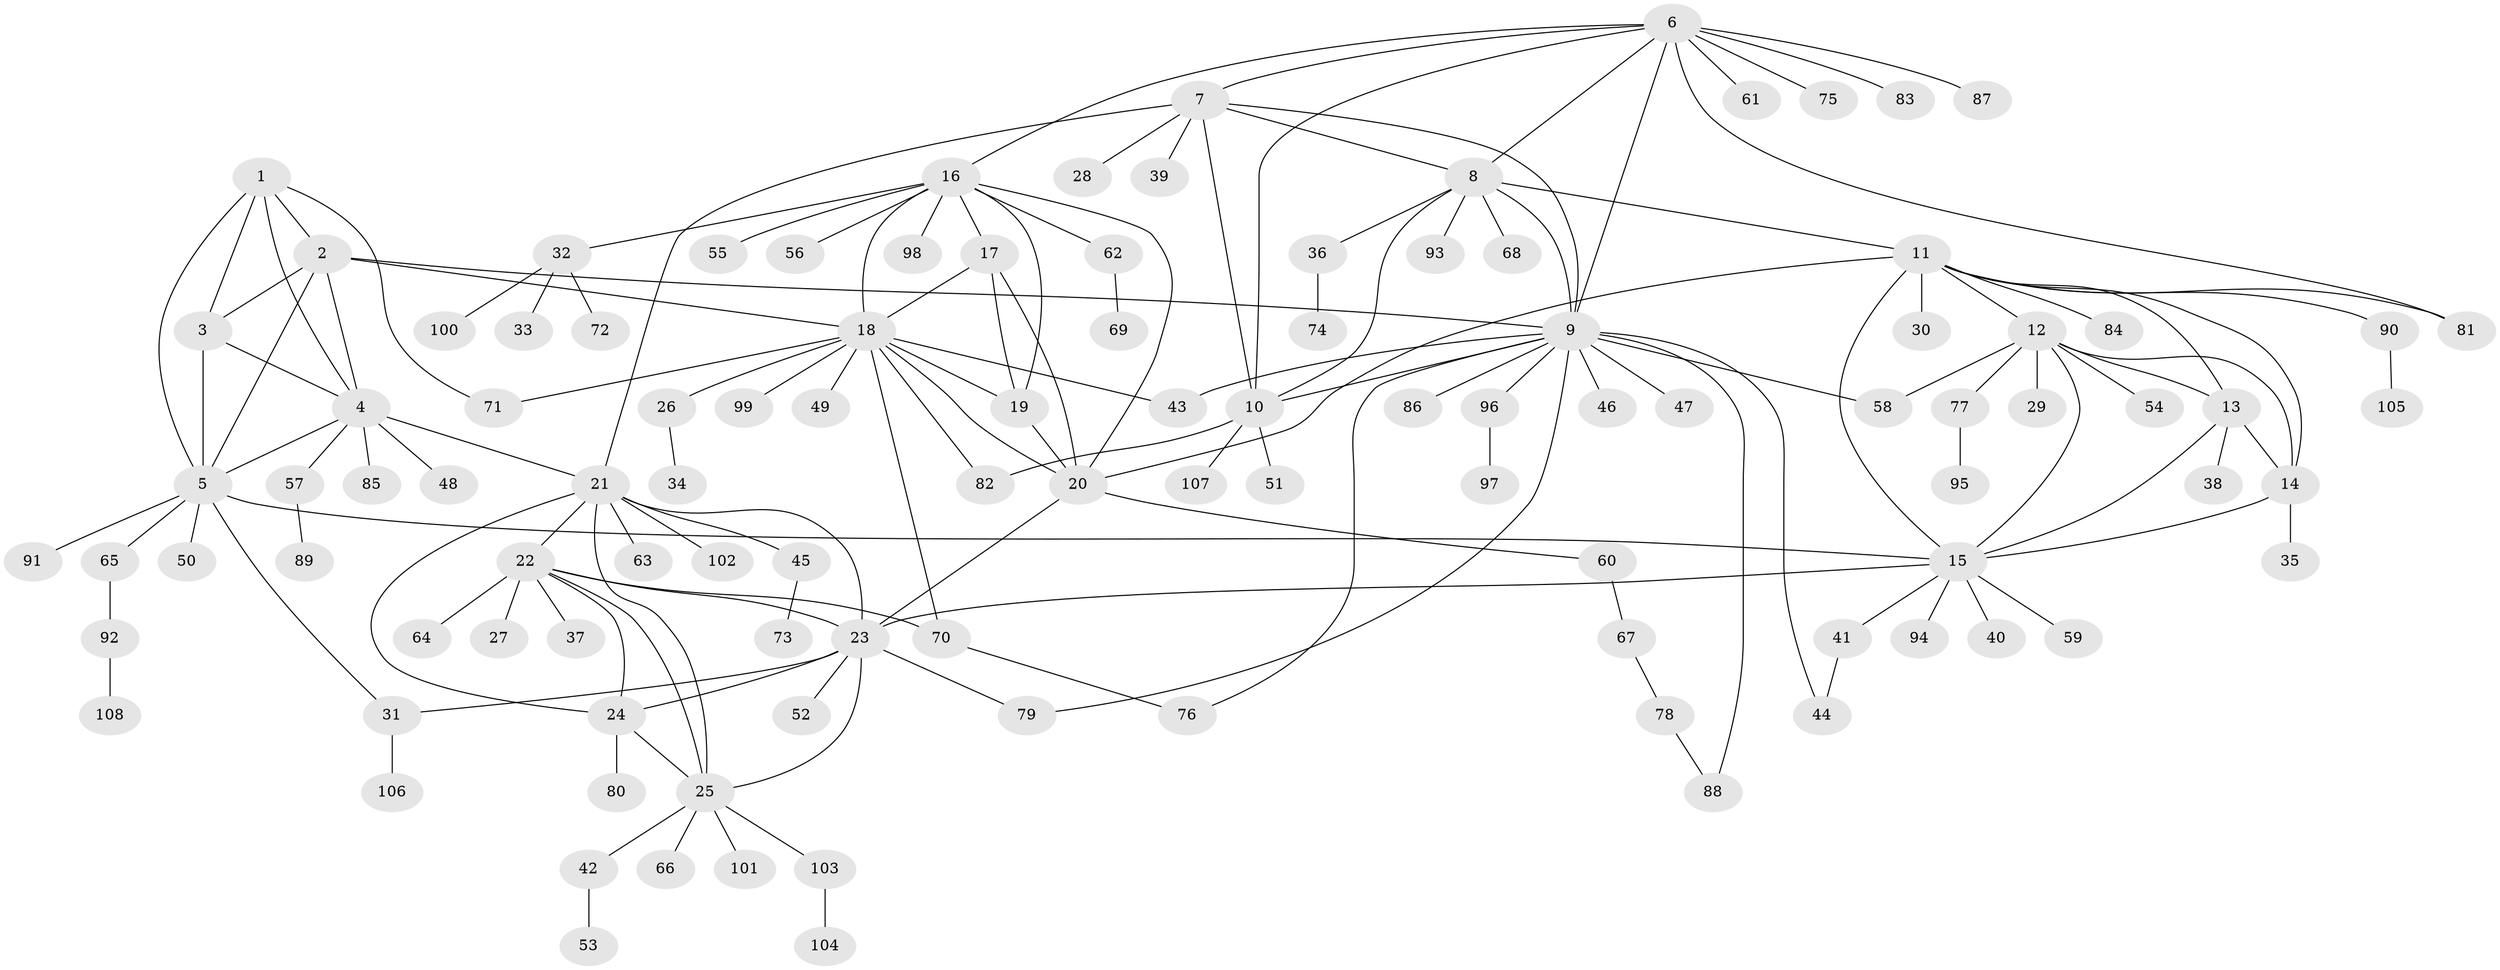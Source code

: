 // coarse degree distribution, {4: 0.05263157894736842, 5: 0.013157894736842105, 6: 0.05263157894736842, 7: 0.06578947368421052, 9: 0.06578947368421052, 15: 0.013157894736842105, 8: 0.013157894736842105, 3: 0.039473684210526314, 11: 0.013157894736842105, 1: 0.5, 2: 0.17105263157894737}
// Generated by graph-tools (version 1.1) at 2025/42/03/06/25 10:42:14]
// undirected, 108 vertices, 154 edges
graph export_dot {
graph [start="1"]
  node [color=gray90,style=filled];
  1;
  2;
  3;
  4;
  5;
  6;
  7;
  8;
  9;
  10;
  11;
  12;
  13;
  14;
  15;
  16;
  17;
  18;
  19;
  20;
  21;
  22;
  23;
  24;
  25;
  26;
  27;
  28;
  29;
  30;
  31;
  32;
  33;
  34;
  35;
  36;
  37;
  38;
  39;
  40;
  41;
  42;
  43;
  44;
  45;
  46;
  47;
  48;
  49;
  50;
  51;
  52;
  53;
  54;
  55;
  56;
  57;
  58;
  59;
  60;
  61;
  62;
  63;
  64;
  65;
  66;
  67;
  68;
  69;
  70;
  71;
  72;
  73;
  74;
  75;
  76;
  77;
  78;
  79;
  80;
  81;
  82;
  83;
  84;
  85;
  86;
  87;
  88;
  89;
  90;
  91;
  92;
  93;
  94;
  95;
  96;
  97;
  98;
  99;
  100;
  101;
  102;
  103;
  104;
  105;
  106;
  107;
  108;
  1 -- 2;
  1 -- 3;
  1 -- 4;
  1 -- 5;
  1 -- 71;
  2 -- 3;
  2 -- 4;
  2 -- 5;
  2 -- 9;
  2 -- 18;
  3 -- 4;
  3 -- 5;
  4 -- 5;
  4 -- 21;
  4 -- 48;
  4 -- 57;
  4 -- 85;
  5 -- 15;
  5 -- 31;
  5 -- 50;
  5 -- 65;
  5 -- 91;
  6 -- 7;
  6 -- 8;
  6 -- 9;
  6 -- 10;
  6 -- 16;
  6 -- 61;
  6 -- 75;
  6 -- 81;
  6 -- 83;
  6 -- 87;
  7 -- 8;
  7 -- 9;
  7 -- 10;
  7 -- 21;
  7 -- 28;
  7 -- 39;
  8 -- 9;
  8 -- 10;
  8 -- 11;
  8 -- 36;
  8 -- 68;
  8 -- 93;
  9 -- 10;
  9 -- 43;
  9 -- 44;
  9 -- 46;
  9 -- 47;
  9 -- 58;
  9 -- 76;
  9 -- 79;
  9 -- 86;
  9 -- 88;
  9 -- 96;
  10 -- 51;
  10 -- 82;
  10 -- 107;
  11 -- 12;
  11 -- 13;
  11 -- 14;
  11 -- 15;
  11 -- 20;
  11 -- 30;
  11 -- 81;
  11 -- 84;
  11 -- 90;
  12 -- 13;
  12 -- 14;
  12 -- 15;
  12 -- 29;
  12 -- 54;
  12 -- 58;
  12 -- 77;
  13 -- 14;
  13 -- 15;
  13 -- 38;
  14 -- 15;
  14 -- 35;
  15 -- 23;
  15 -- 40;
  15 -- 41;
  15 -- 59;
  15 -- 94;
  16 -- 17;
  16 -- 18;
  16 -- 19;
  16 -- 20;
  16 -- 32;
  16 -- 55;
  16 -- 56;
  16 -- 62;
  16 -- 98;
  17 -- 18;
  17 -- 19;
  17 -- 20;
  18 -- 19;
  18 -- 20;
  18 -- 26;
  18 -- 43;
  18 -- 49;
  18 -- 70;
  18 -- 71;
  18 -- 82;
  18 -- 99;
  19 -- 20;
  20 -- 23;
  20 -- 60;
  21 -- 22;
  21 -- 23;
  21 -- 24;
  21 -- 25;
  21 -- 45;
  21 -- 63;
  21 -- 102;
  22 -- 23;
  22 -- 24;
  22 -- 25;
  22 -- 27;
  22 -- 37;
  22 -- 64;
  22 -- 70;
  23 -- 24;
  23 -- 25;
  23 -- 31;
  23 -- 52;
  23 -- 79;
  24 -- 25;
  24 -- 80;
  25 -- 42;
  25 -- 66;
  25 -- 101;
  25 -- 103;
  26 -- 34;
  31 -- 106;
  32 -- 33;
  32 -- 72;
  32 -- 100;
  36 -- 74;
  41 -- 44;
  42 -- 53;
  45 -- 73;
  57 -- 89;
  60 -- 67;
  62 -- 69;
  65 -- 92;
  67 -- 78;
  70 -- 76;
  77 -- 95;
  78 -- 88;
  90 -- 105;
  92 -- 108;
  96 -- 97;
  103 -- 104;
}
